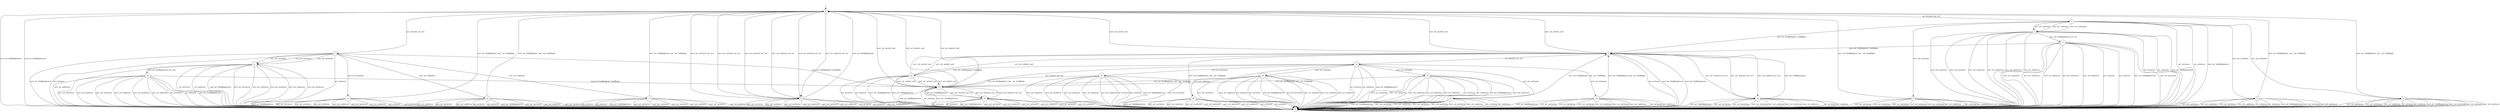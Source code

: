 digraph g {

    __start0 [label="" shape="none"]

    "0" [shape="circle" label="0"];
    "1" [shape="circle" label="1"];
    "2" [shape="circle" label="2"];
    "3" [shape="circle" label="3"];
    "4" [shape="circle" label="4"];
    "5" [shape="circle" label="5"];
    "6" [shape="circle" label="6"];
    "7" [shape="circle" label="7"];
    "8" [shape="circle" label="8"];
    "9" [shape="circle" label="9"];
    "10" [shape="circle" label="10"];
    "11" [shape="circle" label="11"];
    "12" [shape="circle" label="12"];
    "13" [shape="circle" label="13"];
    "14" [shape="circle" label="14"];
    "15" [shape="circle" label="15"];
    "16" [shape="circle" label="16"];
    "17" [shape="circle" label="17"];
    "18" [shape="circle" label="18"];
    "19" [shape="circle" label="19"];
    "20" [shape="circle" label="20"];
    "21" [shape="circle" label="21"];
    "22" [shape="circle" label="22"];
    "23" [shape="circle" label="23"];
    "24" [shape="circle" label="24"];
    "25" [shape="circle" label="25"];
    "26" [shape="circle" label="26"];
    "0" -> "1" [label="ai1_ce1/usr1_ai1_ce1"];
    "0" -> "2" [label="ai1_ce2/usr1_ai1_ce2"];
    "0" -> "3" [label="usr1_ai1_VoidReply/error"];
    "0" -> "3" [label="usr2_ai1_VoidReply/error"];
    "0" -> "4" [label="usr1_ni1_ne1/usr2_ai1_ce1"];
    "0" -> "4" [label="usr1_ni1_ne2/usr2_ai1_ce1"];
    "0" -> "4" [label="usr1_ni1_ne3/usr2_ai1_ce1"];
    "0" -> "4" [label="usr1_ni1_ne4/usr2_ai1_ce1"];
    "0" -> "4" [label="usr1_ni1_ne5/usr2_ai1_ce1"];
    "0" -> "4" [label="usr1_ni1_ne6/usr2_ai1_ce1"];
    "1" -> "3" [label="ai1_ce1/error"];
    "1" -> "3" [label="ai1_ce2/error"];
    "1" -> "5" [label="usr1_ai1_VoidReply/ai1_VoidReply"];
    "1" -> "3" [label="usr2_ai1_VoidReply/error"];
    "1" -> "6" [label="usr1_ni1_ne1/none"];
    "1" -> "7" [label="usr1_ni1_ne2/none"];
    "1" -> "8" [label="usr1_ni1_ne3/none"];
    "1" -> "7" [label="usr1_ni1_ne4/none"];
    "1" -> "9" [label="usr1_ni1_ne5/none"];
    "1" -> "7" [label="usr1_ni1_ne6/none"];
    "2" -> "3" [label="ai1_ce1/error"];
    "2" -> "3" [label="ai1_ce2/error"];
    "2" -> "10" [label="usr1_ai1_VoidReply/ai1_VoidReply"];
    "2" -> "3" [label="usr2_ai1_VoidReply/error"];
    "2" -> "11" [label="usr1_ni1_ne1/none"];
    "2" -> "12" [label="usr1_ni1_ne2/none"];
    "2" -> "11" [label="usr1_ni1_ne3/none"];
    "2" -> "13" [label="usr1_ni1_ne4/none"];
    "2" -> "11" [label="usr1_ni1_ne5/none"];
    "2" -> "14" [label="usr1_ni1_ne6/none"];
    "3" -> "3" [label="ai1_ce1/error"];
    "3" -> "3" [label="ai1_ce2/error"];
    "3" -> "3" [label="usr1_ai1_VoidReply/error"];
    "3" -> "3" [label="usr2_ai1_VoidReply/error"];
    "3" -> "3" [label="usr1_ni1_ne1/error"];
    "3" -> "3" [label="usr1_ni1_ne2/error"];
    "3" -> "3" [label="usr1_ni1_ne3/error"];
    "3" -> "3" [label="usr1_ni1_ne4/error"];
    "3" -> "3" [label="usr1_ni1_ne5/error"];
    "3" -> "3" [label="usr1_ni1_ne6/error"];
    "4" -> "3" [label="ai1_ce1/error"];
    "4" -> "3" [label="ai1_ce2/error"];
    "4" -> "3" [label="usr1_ai1_VoidReply/error"];
    "4" -> "0" [label="usr2_ai1_VoidReply/none"];
    "4" -> "3" [label="usr1_ni1_ne1/error"];
    "4" -> "3" [label="usr1_ni1_ne2/error"];
    "4" -> "3" [label="usr1_ni1_ne3/error"];
    "4" -> "3" [label="usr1_ni1_ne4/error"];
    "4" -> "3" [label="usr1_ni1_ne5/error"];
    "4" -> "3" [label="usr1_ni1_ne6/error"];
    "5" -> "3" [label="ai1_ce1/error"];
    "5" -> "15" [label="ai1_ce2/usr1_ai1_ce2"];
    "5" -> "3" [label="usr1_ai1_VoidReply/error"];
    "5" -> "3" [label="usr2_ai1_VoidReply/error"];
    "5" -> "0" [label="usr1_ni1_ne1/ni1_ne1"];
    "5" -> "16" [label="usr1_ni1_ne2/usr2_ai1_ce1"];
    "5" -> "0" [label="usr1_ni1_ne3/ni1_ne3"];
    "5" -> "16" [label="usr1_ni1_ne4/usr2_ai1_ce1"];
    "5" -> "0" [label="usr1_ni1_ne5/ni1_ne5"];
    "5" -> "16" [label="usr1_ni1_ne6/usr2_ai1_ce1"];
    "6" -> "3" [label="ai1_ce1/error"];
    "6" -> "3" [label="ai1_ce2/error"];
    "6" -> "0" [label="usr1_ai1_VoidReply/ni1_ne1__ai1_VoidReply"];
    "6" -> "3" [label="usr2_ai1_VoidReply/error"];
    "6" -> "3" [label="usr1_ni1_ne1/error"];
    "6" -> "3" [label="usr1_ni1_ne2/error"];
    "6" -> "3" [label="usr1_ni1_ne3/error"];
    "6" -> "3" [label="usr1_ni1_ne4/error"];
    "6" -> "3" [label="usr1_ni1_ne5/error"];
    "6" -> "3" [label="usr1_ni1_ne6/error"];
    "7" -> "3" [label="ai1_ce1/error"];
    "7" -> "3" [label="ai1_ce2/error"];
    "7" -> "17" [label="usr1_ai1_VoidReply/usr2_ai1_ce1"];
    "7" -> "3" [label="usr2_ai1_VoidReply/error"];
    "7" -> "3" [label="usr1_ni1_ne1/error"];
    "7" -> "3" [label="usr1_ni1_ne2/error"];
    "7" -> "3" [label="usr1_ni1_ne3/error"];
    "7" -> "3" [label="usr1_ni1_ne4/error"];
    "7" -> "3" [label="usr1_ni1_ne5/error"];
    "7" -> "3" [label="usr1_ni1_ne6/error"];
    "8" -> "3" [label="ai1_ce1/error"];
    "8" -> "3" [label="ai1_ce2/error"];
    "8" -> "0" [label="usr1_ai1_VoidReply/ni1_ne3__ai1_VoidReply"];
    "8" -> "3" [label="usr2_ai1_VoidReply/error"];
    "8" -> "3" [label="usr1_ni1_ne1/error"];
    "8" -> "3" [label="usr1_ni1_ne2/error"];
    "8" -> "3" [label="usr1_ni1_ne3/error"];
    "8" -> "3" [label="usr1_ni1_ne4/error"];
    "8" -> "3" [label="usr1_ni1_ne5/error"];
    "8" -> "3" [label="usr1_ni1_ne6/error"];
    "9" -> "3" [label="ai1_ce1/error"];
    "9" -> "3" [label="ai1_ce2/error"];
    "9" -> "0" [label="usr1_ai1_VoidReply/ni1_ne5__ai1_VoidReply"];
    "9" -> "3" [label="usr2_ai1_VoidReply/error"];
    "9" -> "3" [label="usr1_ni1_ne1/error"];
    "9" -> "3" [label="usr1_ni1_ne2/error"];
    "9" -> "3" [label="usr1_ni1_ne3/error"];
    "9" -> "3" [label="usr1_ni1_ne4/error"];
    "9" -> "3" [label="usr1_ni1_ne5/error"];
    "9" -> "3" [label="usr1_ni1_ne6/error"];
    "10" -> "15" [label="ai1_ce1/usr1_ai1_ce1"];
    "10" -> "3" [label="ai1_ce2/error"];
    "10" -> "3" [label="usr1_ai1_VoidReply/error"];
    "10" -> "3" [label="usr2_ai1_VoidReply/error"];
    "10" -> "18" [label="usr1_ni1_ne1/usr2_ai1_ce1"];
    "10" -> "0" [label="usr1_ni1_ne2/ni1_ne2"];
    "10" -> "18" [label="usr1_ni1_ne3/usr2_ai1_ce1"];
    "10" -> "0" [label="usr1_ni1_ne4/ni1_ne4"];
    "10" -> "18" [label="usr1_ni1_ne5/usr2_ai1_ce1"];
    "10" -> "0" [label="usr1_ni1_ne6/ni1_ne6"];
    "11" -> "3" [label="ai1_ce1/error"];
    "11" -> "3" [label="ai1_ce2/error"];
    "11" -> "19" [label="usr1_ai1_VoidReply/usr2_ai1_ce1"];
    "11" -> "3" [label="usr2_ai1_VoidReply/error"];
    "11" -> "3" [label="usr1_ni1_ne1/error"];
    "11" -> "3" [label="usr1_ni1_ne2/error"];
    "11" -> "3" [label="usr1_ni1_ne3/error"];
    "11" -> "3" [label="usr1_ni1_ne4/error"];
    "11" -> "3" [label="usr1_ni1_ne5/error"];
    "11" -> "3" [label="usr1_ni1_ne6/error"];
    "12" -> "3" [label="ai1_ce1/error"];
    "12" -> "3" [label="ai1_ce2/error"];
    "12" -> "0" [label="usr1_ai1_VoidReply/ni1_ne2__ai1_VoidReply"];
    "12" -> "3" [label="usr2_ai1_VoidReply/error"];
    "12" -> "3" [label="usr1_ni1_ne1/error"];
    "12" -> "3" [label="usr1_ni1_ne2/error"];
    "12" -> "3" [label="usr1_ni1_ne3/error"];
    "12" -> "3" [label="usr1_ni1_ne4/error"];
    "12" -> "3" [label="usr1_ni1_ne5/error"];
    "12" -> "3" [label="usr1_ni1_ne6/error"];
    "13" -> "3" [label="ai1_ce1/error"];
    "13" -> "3" [label="ai1_ce2/error"];
    "13" -> "0" [label="usr1_ai1_VoidReply/ni1_ne4__ai1_VoidReply"];
    "13" -> "3" [label="usr2_ai1_VoidReply/error"];
    "13" -> "3" [label="usr1_ni1_ne1/error"];
    "13" -> "3" [label="usr1_ni1_ne2/error"];
    "13" -> "3" [label="usr1_ni1_ne3/error"];
    "13" -> "3" [label="usr1_ni1_ne4/error"];
    "13" -> "3" [label="usr1_ni1_ne5/error"];
    "13" -> "3" [label="usr1_ni1_ne6/error"];
    "14" -> "3" [label="ai1_ce1/error"];
    "14" -> "3" [label="ai1_ce2/error"];
    "14" -> "0" [label="usr1_ai1_VoidReply/ni1_ne6__ai1_VoidReply"];
    "14" -> "3" [label="usr2_ai1_VoidReply/error"];
    "14" -> "3" [label="usr1_ni1_ne1/error"];
    "14" -> "3" [label="usr1_ni1_ne2/error"];
    "14" -> "3" [label="usr1_ni1_ne3/error"];
    "14" -> "3" [label="usr1_ni1_ne4/error"];
    "14" -> "3" [label="usr1_ni1_ne5/error"];
    "14" -> "3" [label="usr1_ni1_ne6/error"];
    "15" -> "3" [label="ai1_ce1/error"];
    "15" -> "3" [label="ai1_ce2/error"];
    "15" -> "20" [label="usr1_ai1_VoidReply/ai1_VoidReply"];
    "15" -> "3" [label="usr2_ai1_VoidReply/error"];
    "15" -> "21" [label="usr1_ni1_ne1/none"];
    "15" -> "22" [label="usr1_ni1_ne2/none"];
    "15" -> "23" [label="usr1_ni1_ne3/none"];
    "15" -> "24" [label="usr1_ni1_ne4/none"];
    "15" -> "25" [label="usr1_ni1_ne5/none"];
    "15" -> "26" [label="usr1_ni1_ne6/none"];
    "16" -> "3" [label="ai1_ce1/error"];
    "16" -> "3" [label="ai1_ce2/error"];
    "16" -> "3" [label="usr1_ai1_VoidReply/error"];
    "16" -> "5" [label="usr2_ai1_VoidReply/none"];
    "16" -> "3" [label="usr1_ni1_ne1/error"];
    "16" -> "3" [label="usr1_ni1_ne2/error"];
    "16" -> "3" [label="usr1_ni1_ne3/error"];
    "16" -> "3" [label="usr1_ni1_ne4/error"];
    "16" -> "3" [label="usr1_ni1_ne5/error"];
    "16" -> "3" [label="usr1_ni1_ne6/error"];
    "17" -> "3" [label="ai1_ce1/error"];
    "17" -> "3" [label="ai1_ce2/error"];
    "17" -> "3" [label="usr1_ai1_VoidReply/error"];
    "17" -> "5" [label="usr2_ai1_VoidReply/ai1_VoidReply"];
    "17" -> "3" [label="usr1_ni1_ne1/error"];
    "17" -> "3" [label="usr1_ni1_ne2/error"];
    "17" -> "3" [label="usr1_ni1_ne3/error"];
    "17" -> "3" [label="usr1_ni1_ne4/error"];
    "17" -> "3" [label="usr1_ni1_ne5/error"];
    "17" -> "3" [label="usr1_ni1_ne6/error"];
    "18" -> "3" [label="ai1_ce1/error"];
    "18" -> "3" [label="ai1_ce2/error"];
    "18" -> "3" [label="usr1_ai1_VoidReply/error"];
    "18" -> "10" [label="usr2_ai1_VoidReply/none"];
    "18" -> "3" [label="usr1_ni1_ne1/error"];
    "18" -> "3" [label="usr1_ni1_ne2/error"];
    "18" -> "3" [label="usr1_ni1_ne3/error"];
    "18" -> "3" [label="usr1_ni1_ne4/error"];
    "18" -> "3" [label="usr1_ni1_ne5/error"];
    "18" -> "3" [label="usr1_ni1_ne6/error"];
    "19" -> "3" [label="ai1_ce1/error"];
    "19" -> "3" [label="ai1_ce2/error"];
    "19" -> "3" [label="usr1_ai1_VoidReply/error"];
    "19" -> "10" [label="usr2_ai1_VoidReply/ai1_VoidReply"];
    "19" -> "3" [label="usr1_ni1_ne1/error"];
    "19" -> "3" [label="usr1_ni1_ne2/error"];
    "19" -> "3" [label="usr1_ni1_ne3/error"];
    "19" -> "3" [label="usr1_ni1_ne4/error"];
    "19" -> "3" [label="usr1_ni1_ne5/error"];
    "19" -> "3" [label="usr1_ni1_ne6/error"];
    "20" -> "3" [label="ai1_ce1/error"];
    "20" -> "3" [label="ai1_ce2/error"];
    "20" -> "3" [label="usr1_ai1_VoidReply/error"];
    "20" -> "3" [label="usr2_ai1_VoidReply/error"];
    "20" -> "10" [label="usr1_ni1_ne1/ni1_ne1"];
    "20" -> "5" [label="usr1_ni1_ne2/ni1_ne2"];
    "20" -> "10" [label="usr1_ni1_ne3/ni1_ne3"];
    "20" -> "5" [label="usr1_ni1_ne4/ni1_ne4"];
    "20" -> "10" [label="usr1_ni1_ne5/ni1_ne5"];
    "20" -> "5" [label="usr1_ni1_ne6/ni1_ne6"];
    "21" -> "3" [label="ai1_ce1/error"];
    "21" -> "3" [label="ai1_ce2/error"];
    "21" -> "10" [label="usr1_ai1_VoidReply/ni1_ne1__ai1_VoidReply"];
    "21" -> "3" [label="usr2_ai1_VoidReply/error"];
    "21" -> "3" [label="usr1_ni1_ne1/error"];
    "21" -> "3" [label="usr1_ni1_ne2/error"];
    "21" -> "3" [label="usr1_ni1_ne3/error"];
    "21" -> "3" [label="usr1_ni1_ne4/error"];
    "21" -> "3" [label="usr1_ni1_ne5/error"];
    "21" -> "3" [label="usr1_ni1_ne6/error"];
    "22" -> "3" [label="ai1_ce1/error"];
    "22" -> "3" [label="ai1_ce2/error"];
    "22" -> "5" [label="usr1_ai1_VoidReply/ni1_ne2__ai1_VoidReply"];
    "22" -> "3" [label="usr2_ai1_VoidReply/error"];
    "22" -> "3" [label="usr1_ni1_ne1/error"];
    "22" -> "3" [label="usr1_ni1_ne2/error"];
    "22" -> "3" [label="usr1_ni1_ne3/error"];
    "22" -> "3" [label="usr1_ni1_ne4/error"];
    "22" -> "3" [label="usr1_ni1_ne5/error"];
    "22" -> "3" [label="usr1_ni1_ne6/error"];
    "23" -> "3" [label="ai1_ce1/error"];
    "23" -> "3" [label="ai1_ce2/error"];
    "23" -> "10" [label="usr1_ai1_VoidReply/ni1_ne3__ai1_VoidReply"];
    "23" -> "3" [label="usr2_ai1_VoidReply/error"];
    "23" -> "3" [label="usr1_ni1_ne1/error"];
    "23" -> "3" [label="usr1_ni1_ne2/error"];
    "23" -> "3" [label="usr1_ni1_ne3/error"];
    "23" -> "3" [label="usr1_ni1_ne4/error"];
    "23" -> "3" [label="usr1_ni1_ne5/error"];
    "23" -> "3" [label="usr1_ni1_ne6/error"];
    "24" -> "3" [label="ai1_ce1/error"];
    "24" -> "3" [label="ai1_ce2/error"];
    "24" -> "5" [label="usr1_ai1_VoidReply/ni1_ne4__ai1_VoidReply"];
    "24" -> "3" [label="usr2_ai1_VoidReply/error"];
    "24" -> "3" [label="usr1_ni1_ne1/error"];
    "24" -> "3" [label="usr1_ni1_ne2/error"];
    "24" -> "3" [label="usr1_ni1_ne3/error"];
    "24" -> "3" [label="usr1_ni1_ne4/error"];
    "24" -> "3" [label="usr1_ni1_ne5/error"];
    "24" -> "3" [label="usr1_ni1_ne6/error"];
    "25" -> "3" [label="ai1_ce1/error"];
    "25" -> "3" [label="ai1_ce2/error"];
    "25" -> "10" [label="usr1_ai1_VoidReply/ni1_ne5__ai1_VoidReply"];
    "25" -> "3" [label="usr2_ai1_VoidReply/error"];
    "25" -> "3" [label="usr1_ni1_ne1/error"];
    "25" -> "3" [label="usr1_ni1_ne2/error"];
    "25" -> "3" [label="usr1_ni1_ne3/error"];
    "25" -> "3" [label="usr1_ni1_ne4/error"];
    "25" -> "3" [label="usr1_ni1_ne5/error"];
    "25" -> "3" [label="usr1_ni1_ne6/error"];
    "26" -> "3" [label="ai1_ce1/error"];
    "26" -> "3" [label="ai1_ce2/error"];
    "26" -> "5" [label="usr1_ai1_VoidReply/ni1_ne6__ai1_VoidReply"];
    "26" -> "3" [label="usr2_ai1_VoidReply/error"];
    "26" -> "3" [label="usr1_ni1_ne1/error"];
    "26" -> "3" [label="usr1_ni1_ne2/error"];
    "26" -> "3" [label="usr1_ni1_ne3/error"];
    "26" -> "3" [label="usr1_ni1_ne4/error"];
    "26" -> "3" [label="usr1_ni1_ne5/error"];
    "26" -> "3" [label="usr1_ni1_ne6/error"];

    __start0 -> "0";
}
